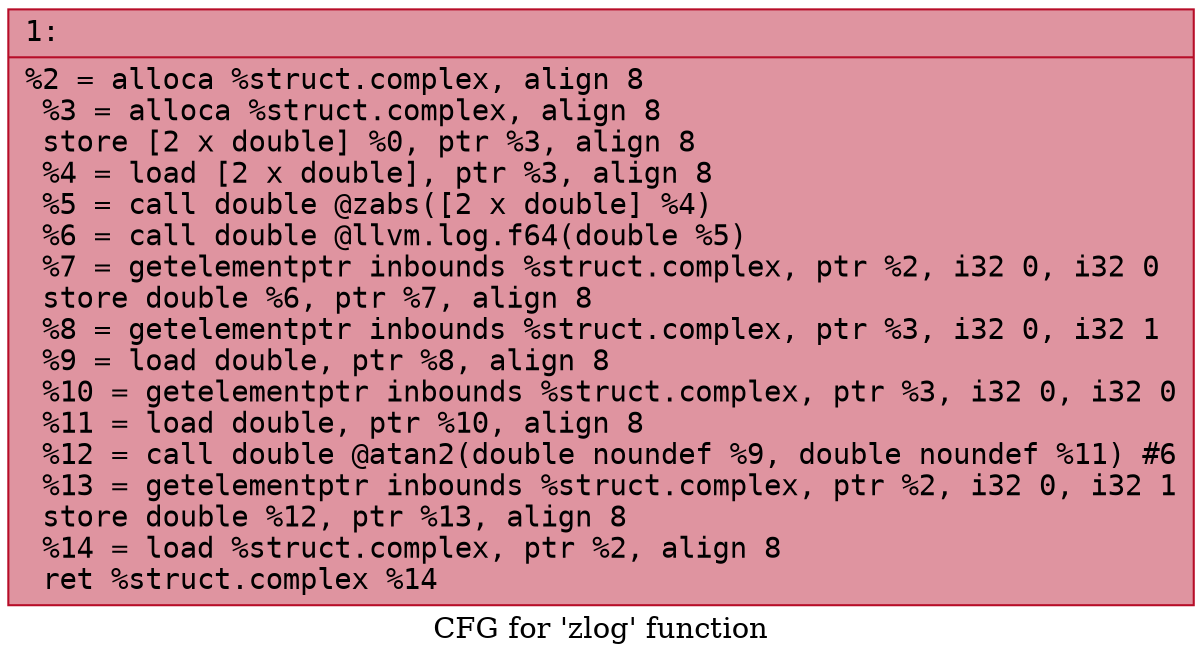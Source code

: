 digraph "CFG for 'zlog' function" {
	label="CFG for 'zlog' function";

	Node0x600000bd7070 [shape=record,color="#b70d28ff", style=filled, fillcolor="#b70d2870" fontname="Courier",label="{1:\l|  %2 = alloca %struct.complex, align 8\l  %3 = alloca %struct.complex, align 8\l  store [2 x double] %0, ptr %3, align 8\l  %4 = load [2 x double], ptr %3, align 8\l  %5 = call double @zabs([2 x double] %4)\l  %6 = call double @llvm.log.f64(double %5)\l  %7 = getelementptr inbounds %struct.complex, ptr %2, i32 0, i32 0\l  store double %6, ptr %7, align 8\l  %8 = getelementptr inbounds %struct.complex, ptr %3, i32 0, i32 1\l  %9 = load double, ptr %8, align 8\l  %10 = getelementptr inbounds %struct.complex, ptr %3, i32 0, i32 0\l  %11 = load double, ptr %10, align 8\l  %12 = call double @atan2(double noundef %9, double noundef %11) #6\l  %13 = getelementptr inbounds %struct.complex, ptr %2, i32 0, i32 1\l  store double %12, ptr %13, align 8\l  %14 = load %struct.complex, ptr %2, align 8\l  ret %struct.complex %14\l}"];
}
